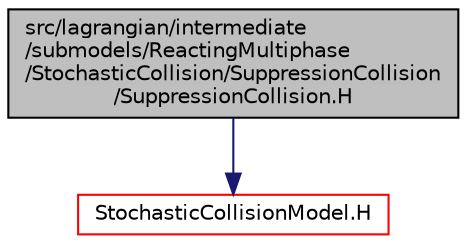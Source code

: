 digraph "src/lagrangian/intermediate/submodels/ReactingMultiphase/StochasticCollision/SuppressionCollision/SuppressionCollision.H"
{
  bgcolor="transparent";
  edge [fontname="Helvetica",fontsize="10",labelfontname="Helvetica",labelfontsize="10"];
  node [fontname="Helvetica",fontsize="10",shape=record];
  Node1 [label="src/lagrangian/intermediate\l/submodels/ReactingMultiphase\l/StochasticCollision/SuppressionCollision\l/SuppressionCollision.H",height=0.2,width=0.4,color="black", fillcolor="grey75", style="filled", fontcolor="black"];
  Node1 -> Node2 [color="midnightblue",fontsize="10",style="solid",fontname="Helvetica"];
  Node2 [label="StochasticCollisionModel.H",height=0.2,width=0.4,color="red",URL="$a06914.html"];
}
